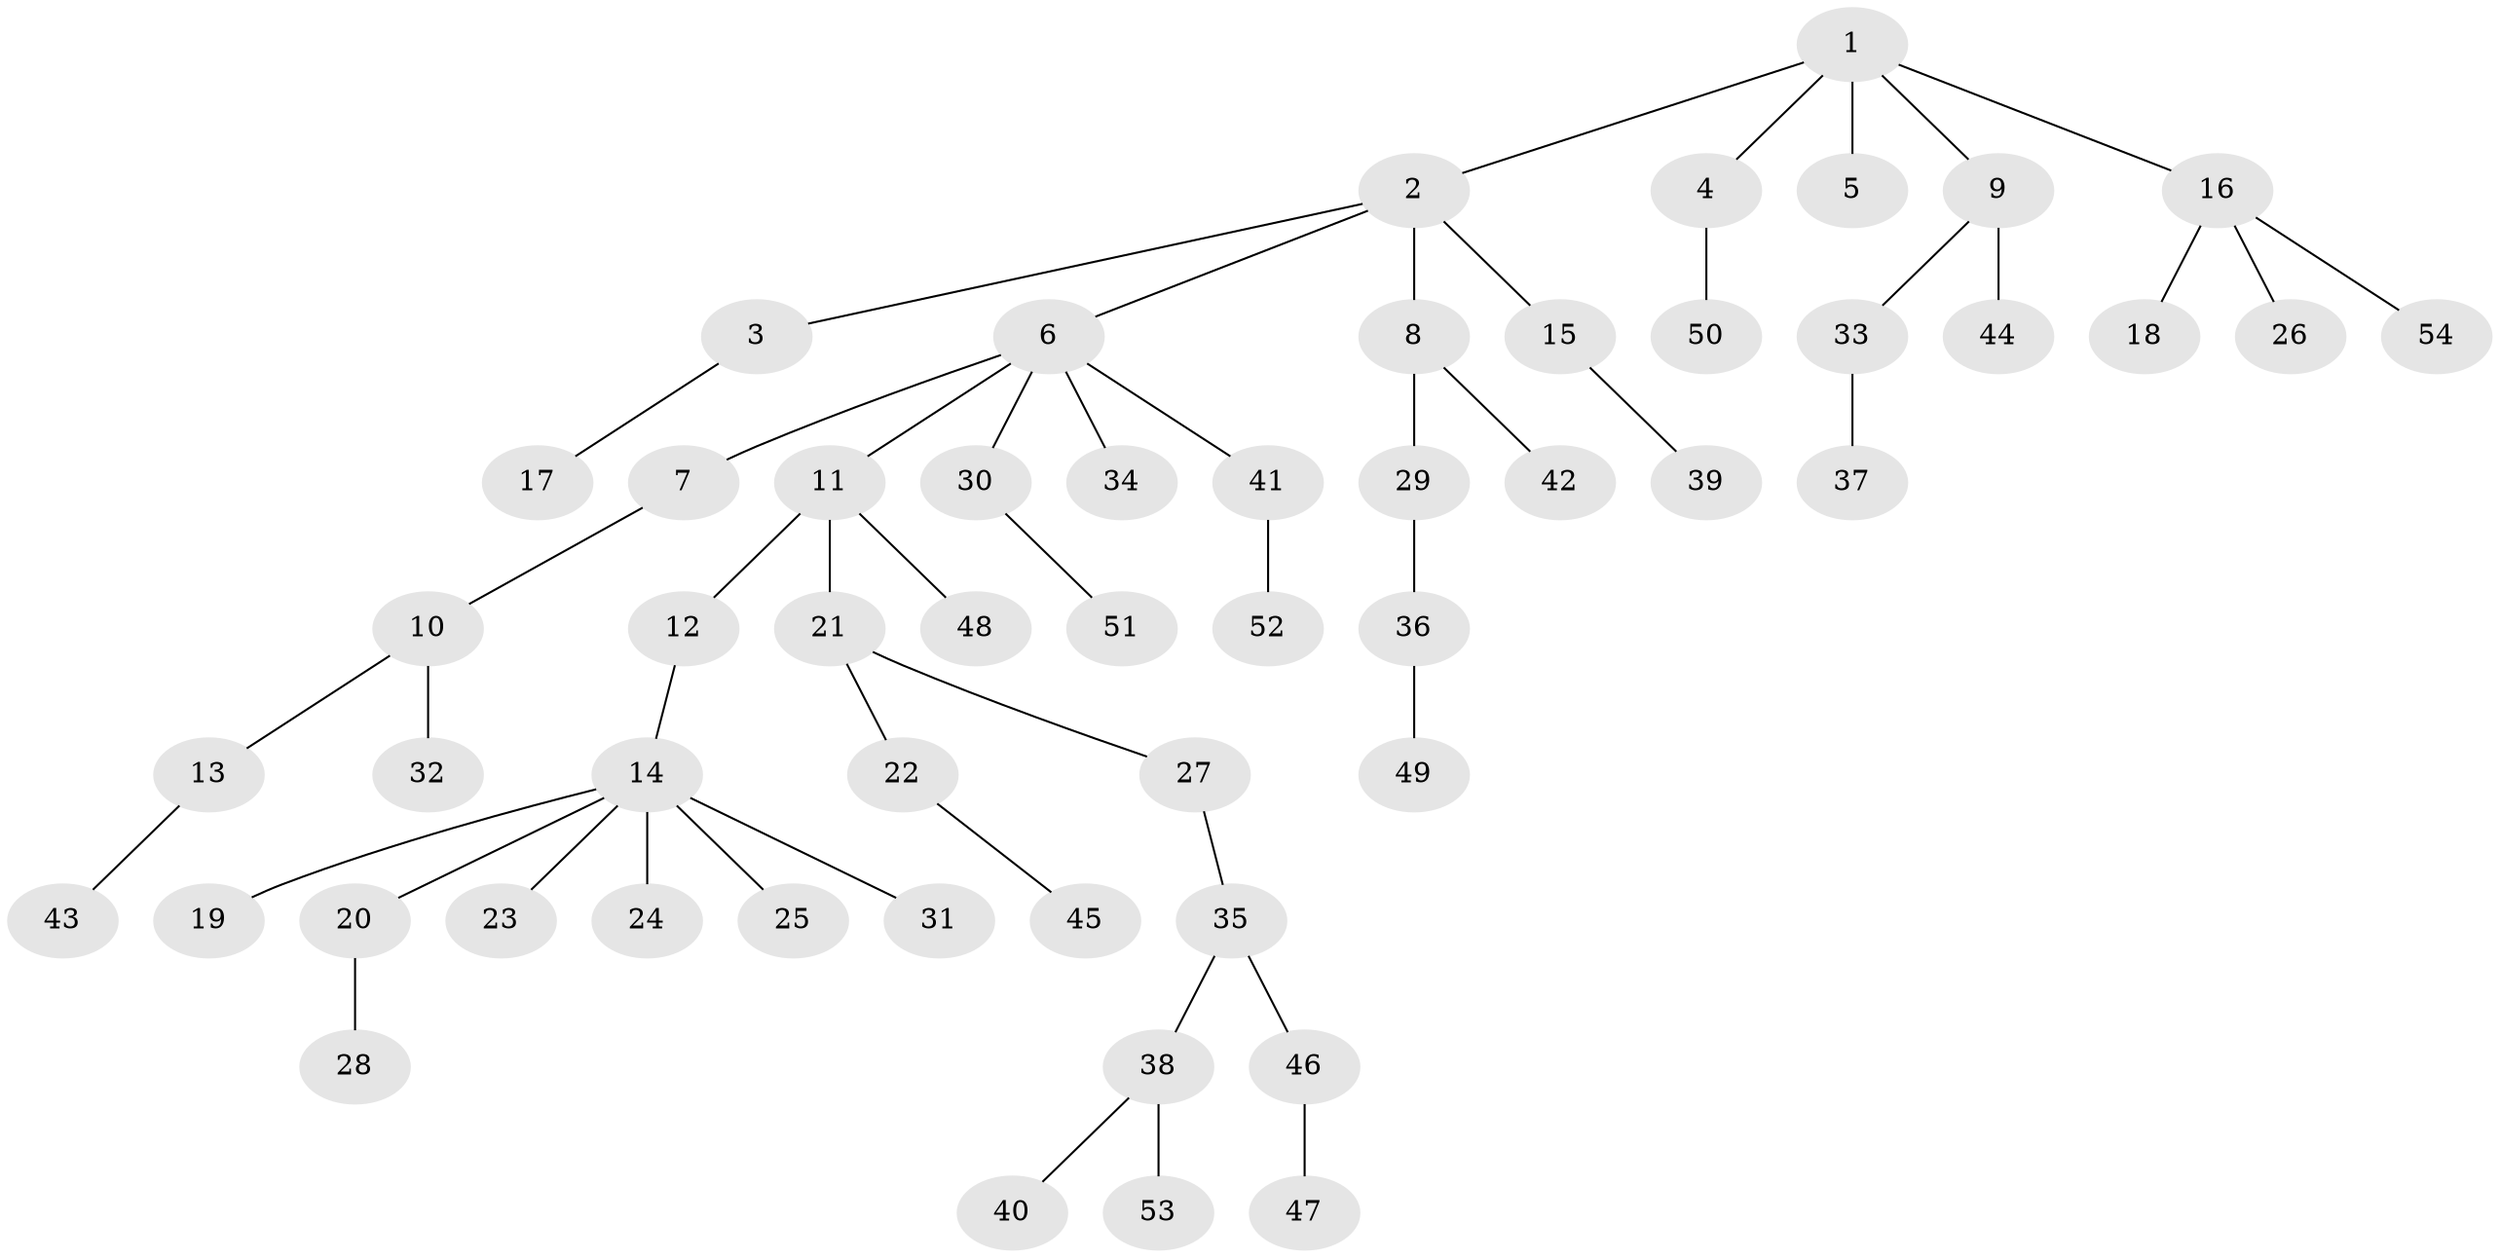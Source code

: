 // coarse degree distribution, {3: 0.23529411764705882, 6: 0.058823529411764705, 1: 0.5882352941176471, 2: 0.11764705882352941}
// Generated by graph-tools (version 1.1) at 2025/51/03/04/25 22:51:42]
// undirected, 54 vertices, 53 edges
graph export_dot {
  node [color=gray90,style=filled];
  1;
  2;
  3;
  4;
  5;
  6;
  7;
  8;
  9;
  10;
  11;
  12;
  13;
  14;
  15;
  16;
  17;
  18;
  19;
  20;
  21;
  22;
  23;
  24;
  25;
  26;
  27;
  28;
  29;
  30;
  31;
  32;
  33;
  34;
  35;
  36;
  37;
  38;
  39;
  40;
  41;
  42;
  43;
  44;
  45;
  46;
  47;
  48;
  49;
  50;
  51;
  52;
  53;
  54;
  1 -- 2;
  1 -- 4;
  1 -- 5;
  1 -- 9;
  1 -- 16;
  2 -- 3;
  2 -- 6;
  2 -- 8;
  2 -- 15;
  3 -- 17;
  4 -- 50;
  6 -- 7;
  6 -- 11;
  6 -- 30;
  6 -- 34;
  6 -- 41;
  7 -- 10;
  8 -- 29;
  8 -- 42;
  9 -- 33;
  9 -- 44;
  10 -- 13;
  10 -- 32;
  11 -- 12;
  11 -- 21;
  11 -- 48;
  12 -- 14;
  13 -- 43;
  14 -- 19;
  14 -- 20;
  14 -- 23;
  14 -- 24;
  14 -- 25;
  14 -- 31;
  15 -- 39;
  16 -- 18;
  16 -- 26;
  16 -- 54;
  20 -- 28;
  21 -- 22;
  21 -- 27;
  22 -- 45;
  27 -- 35;
  29 -- 36;
  30 -- 51;
  33 -- 37;
  35 -- 38;
  35 -- 46;
  36 -- 49;
  38 -- 40;
  38 -- 53;
  41 -- 52;
  46 -- 47;
}

